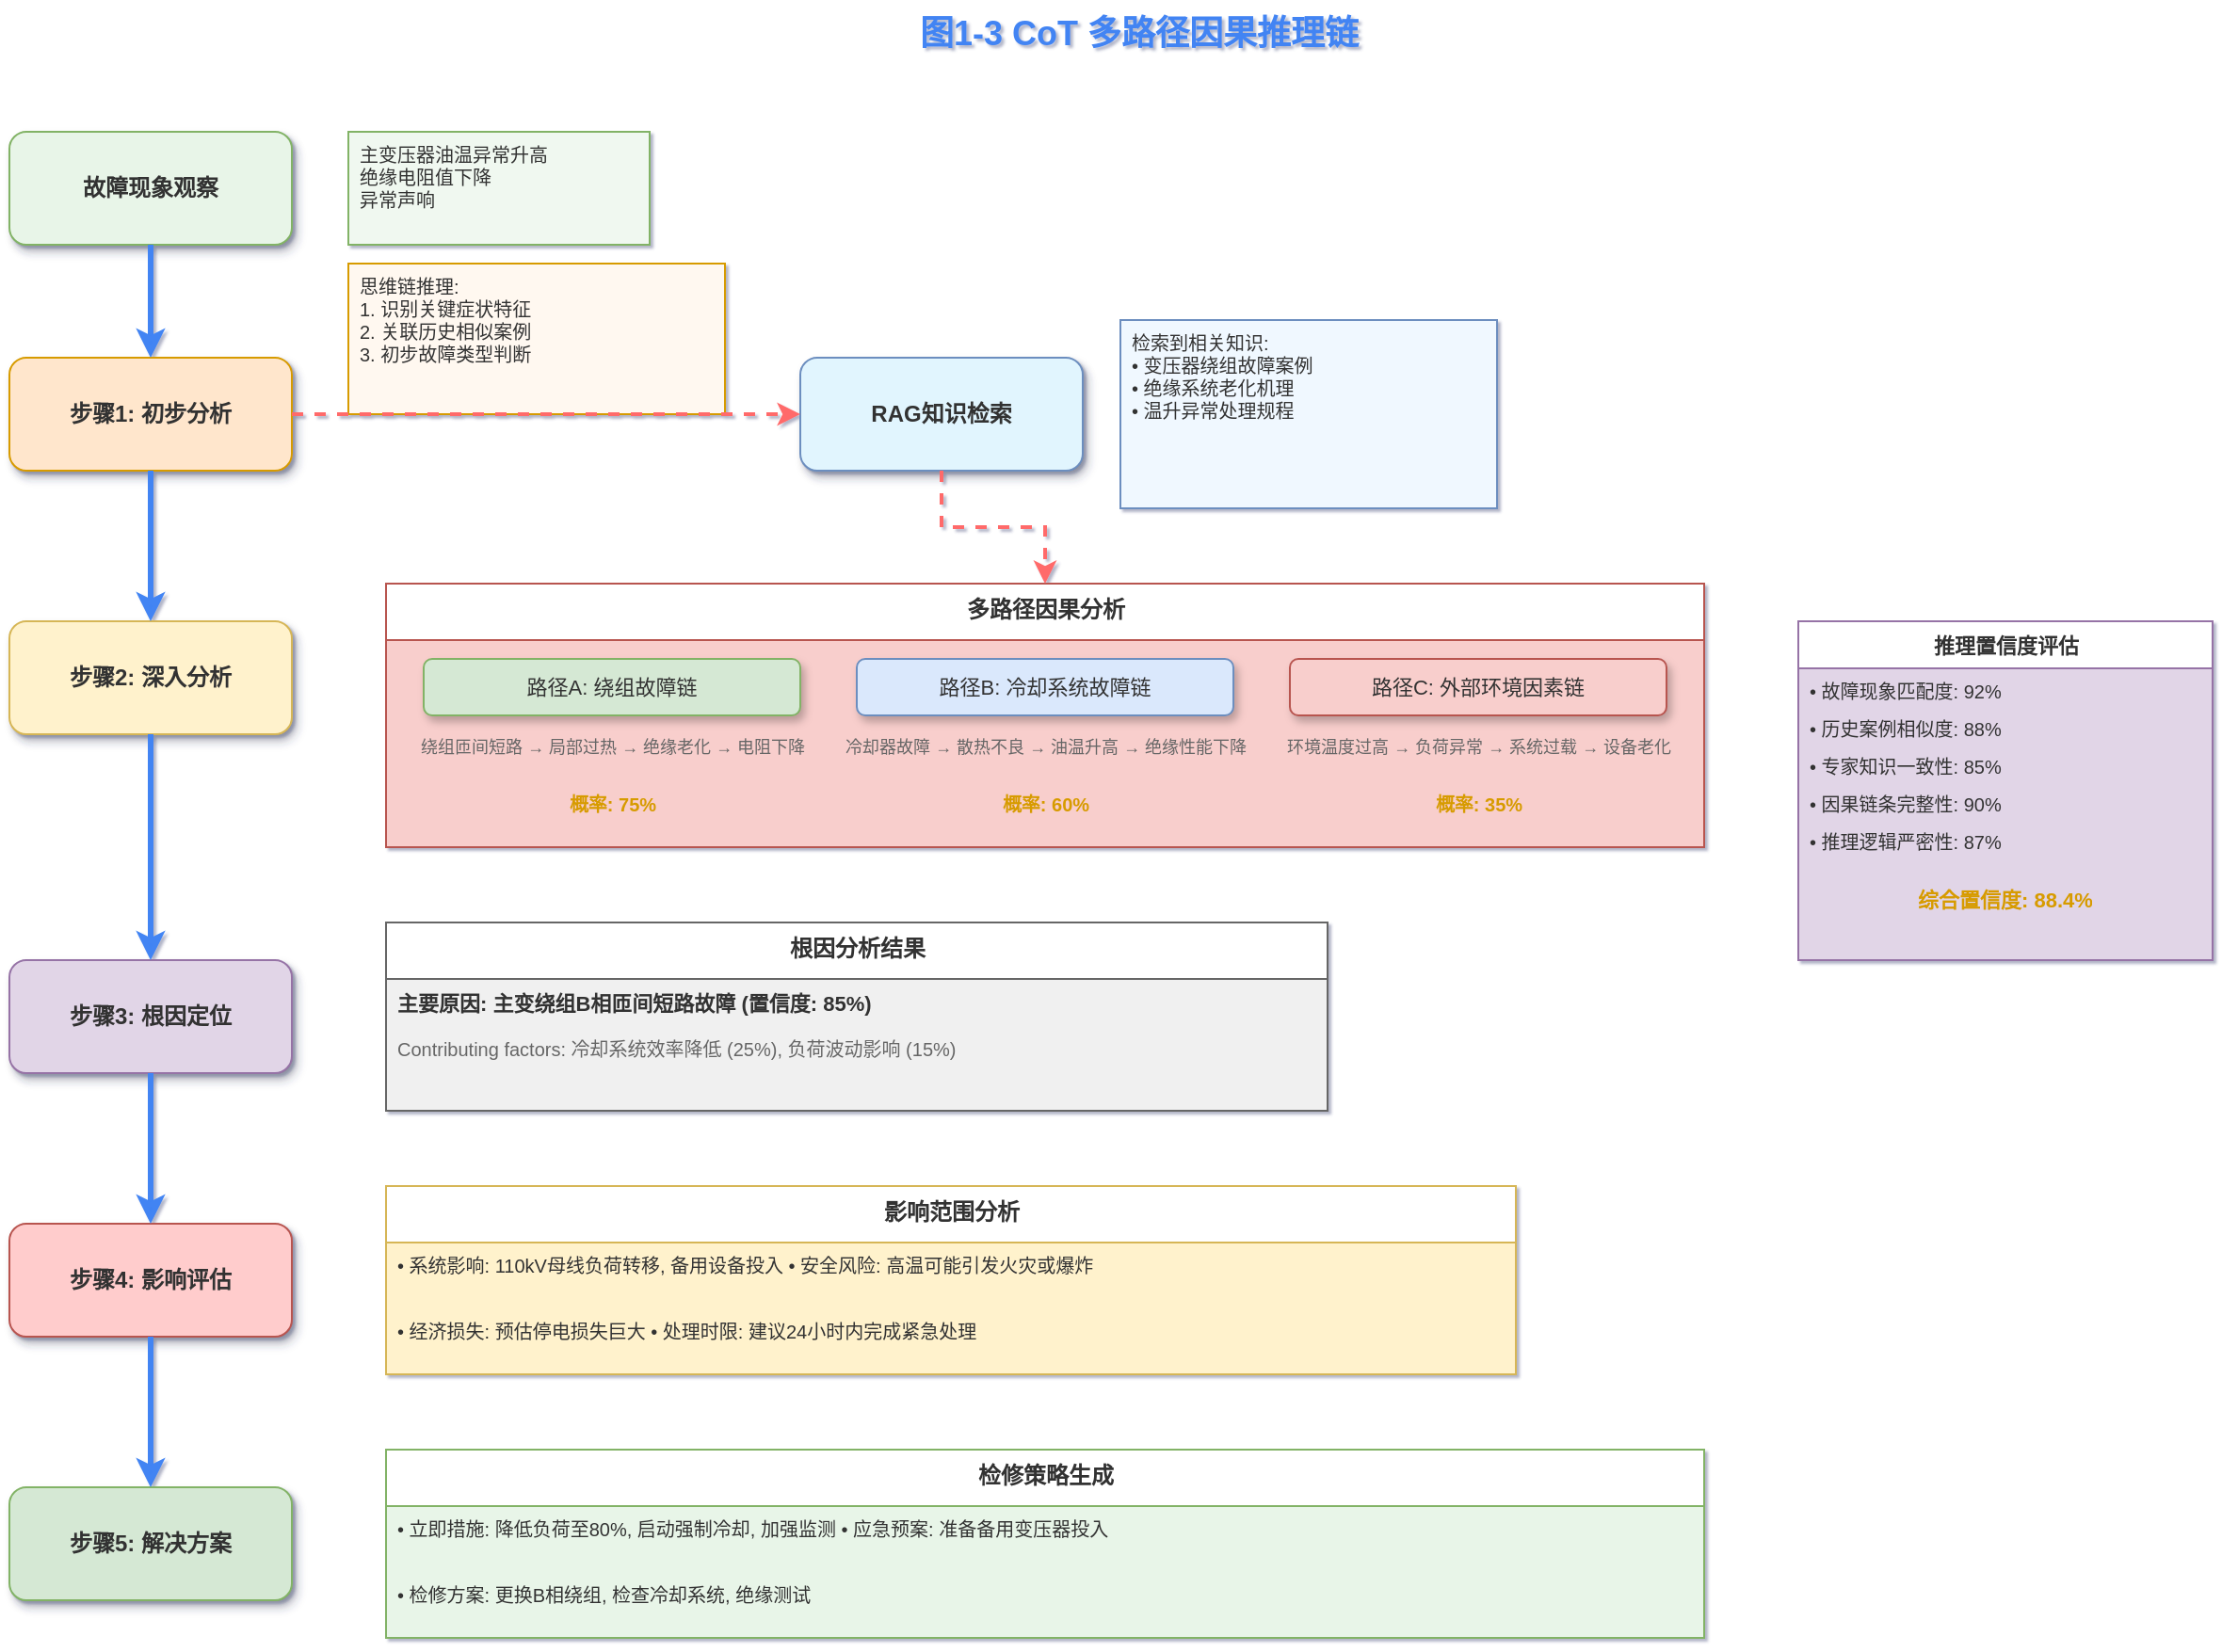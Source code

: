 <mxfile>
    <diagram name="CoT多路径因果推理链" id="cot-reasoning">
        <mxGraphModel dx="670" dy="464" grid="1" gridSize="10" guides="1" tooltips="1" connect="1" arrows="1" fold="1" page="1" pageScale="1" pageWidth="1400" pageHeight="900" math="0" shadow="1">
            <root>
                <mxCell id="0"/>
                <mxCell id="1" parent="0"/>
                <mxCell id="title" value="图1-3 CoT 多路径因果推理链" style="text;html=1;strokeColor=none;fillColor=none;align=center;verticalAlign=middle;whiteSpace=wrap;rounded=0;fontSize=18;fontStyle=1;fontColor=#4284F3;" parent="1" vertex="1">
                    <mxGeometry x="550" y="30" width="300" height="35" as="geometry"/>
                </mxCell>
                <mxCell id="fault_input" value="故障现象观察" style="rounded=1;whiteSpace=wrap;html=1;fillColor=#E8F5E8;strokeColor=#82B366;fontColor=#333333;fontSize=12;fontStyle=1;shadow=1;" parent="1" vertex="1">
                    <mxGeometry x="100" y="100" width="150" height="60" as="geometry"/>
                </mxCell>
                <mxCell id="fault_detail" value="主变压器油温异常升高&#xa;绝缘电阻值下降&#xa;异常声响" style="text;html=1;strokeColor=#82B366;fillColor=#F0F8F0;spacingLeft=4;spacingRight=4;whiteSpace=wrap;overflow=hidden;rotatable=0;fontSize=10;fontColor=#333333;align=left;" parent="1" vertex="1">
                    <mxGeometry x="280" y="100" width="160" height="60" as="geometry"/>
                </mxCell>
                <mxCell id="step1" value="步骤1: 初步分析" style="rounded=1;whiteSpace=wrap;html=1;fillColor=#FFE6CC;strokeColor=#D79B00;fontColor=#333333;fontSize=12;fontStyle=1;shadow=1;" parent="1" vertex="1">
                    <mxGeometry x="100" y="220" width="150" height="60" as="geometry"/>
                </mxCell>
                <mxCell id="step1_thinking" value="思维链推理:&#xa;1. 识别关键症状特征&#xa;2. 关联历史相似案例&#xa;3. 初步故障类型判断" style="text;html=1;strokeColor=#D79B00;fillColor=#FFF8F0;spacingLeft=4;spacingRight=4;whiteSpace=wrap;overflow=hidden;rotatable=0;fontSize=10;fontColor=#333333;align=left;" parent="1" vertex="1">
                    <mxGeometry x="280" y="170" width="200" height="80" as="geometry"/>
                </mxCell>
                <mxCell id="rag_retrieval" value="RAG知识检索" style="rounded=1;whiteSpace=wrap;html=1;fillColor=#E1F5FE;strokeColor=#6C8EBF;fontColor=#333333;fontSize=12;fontStyle=1;shadow=1;" parent="1" vertex="1">
                    <mxGeometry x="520" y="220" width="150" height="60" as="geometry"/>
                </mxCell>
                <mxCell id="rag_knowledge" value="检索到相关知识:&#xa;• 变压器绕组故障案例&#xa;• 绝缘系统老化机理&#xa;• 温升异常处理规程" style="text;html=1;strokeColor=#6C8EBF;fillColor=#F0F8FF;spacingLeft=4;spacingRight=4;whiteSpace=wrap;overflow=hidden;rotatable=0;fontSize=10;fontColor=#333333;align=left;" parent="1" vertex="1">
                    <mxGeometry x="690" y="200" width="200" height="100" as="geometry"/>
                </mxCell>
                <mxCell id="step2" value="步骤2: 深入分析" style="rounded=1;whiteSpace=wrap;html=1;fillColor=#FFF2CC;strokeColor=#D6B656;fontColor=#333333;fontSize=12;fontStyle=1;shadow=1;" parent="1" vertex="1">
                    <mxGeometry x="100" y="360" width="150" height="60" as="geometry"/>
                </mxCell>
                <mxCell id="path_container" value="多路径因果分析" style="swimlane;html=1;fontStyle=1;align=center;verticalAlign=top;childLayout=stackLayout;horizontal=1;startSize=30;horizontalStack=0;resizeParent=1;resizeLast=0;collapsible=0;marginBottom=0;swimlaneFillColor=#F8CECC;strokeColor=#B85450;fontColor=#333333;fontSize=12;" parent="1" vertex="1">
                    <mxGeometry x="300" y="340" width="700" height="140" as="geometry"/>
                </mxCell>
                <mxCell id="pathA" value="路径A: 绕组故障链" style="rounded=1;whiteSpace=wrap;html=1;fillColor=#D5E8D4;strokeColor=#82B366;fontColor=#333333;fontSize=11;shadow=1;" parent="path_container" vertex="1">
                    <mxGeometry x="20" y="40" width="200" height="30" as="geometry"/>
                </mxCell>
                <mxCell id="pathA_detail" value="绕组匝间短路 → 局部过热 → 绝缘老化 → 电阻下降" style="text;html=1;strokeColor=none;fillColor=none;fontSize=9;fontColor=#666666;align=center;" parent="path_container" vertex="1">
                    <mxGeometry x="20" y="75" width="200" height="25" as="geometry"/>
                </mxCell>
                <mxCell id="pathB" value="路径B: 冷却系统故障链" style="rounded=1;whiteSpace=wrap;html=1;fillColor=#DAE8FC;strokeColor=#6C8EBF;fontColor=#333333;fontSize=11;shadow=1;" parent="path_container" vertex="1">
                    <mxGeometry x="250" y="40" width="200" height="30" as="geometry"/>
                </mxCell>
                <mxCell id="pathB_detail" value="冷却器故障 → 散热不良 → 油温升高 → 绝缘性能下降" style="text;html=1;strokeColor=none;fillColor=none;fontSize=9;fontColor=#666666;align=center;" parent="path_container" vertex="1">
                    <mxGeometry x="250" y="75" width="200" height="25" as="geometry"/>
                </mxCell>
                <mxCell id="pathC" value="路径C: 外部环境因素链" style="rounded=1;whiteSpace=wrap;html=1;fillColor=#F8CECC;strokeColor=#B85450;fontColor=#333333;fontSize=11;shadow=1;" parent="path_container" vertex="1">
                    <mxGeometry x="480" y="40" width="200" height="30" as="geometry"/>
                </mxCell>
                <mxCell id="pathC_detail" value="环境温度过高 → 负荷异常 → 系统过载 → 设备老化" style="text;html=1;strokeColor=none;fillColor=none;fontSize=9;fontColor=#666666;align=center;" parent="path_container" vertex="1">
                    <mxGeometry x="480" y="75" width="200" height="25" as="geometry"/>
                </mxCell>
                <mxCell id="prob_A" value="概率: 75%" style="text;html=1;strokeColor=none;fillColor=none;fontSize=10;fontColor=#D79B00;fontStyle=1;align=center;" parent="path_container" vertex="1">
                    <mxGeometry x="20" y="105" width="200" height="20" as="geometry"/>
                </mxCell>
                <mxCell id="prob_B" value="概率: 60%" style="text;html=1;strokeColor=none;fillColor=none;fontSize=10;fontColor=#D79B00;fontStyle=1;align=center;" parent="path_container" vertex="1">
                    <mxGeometry x="250" y="105" width="200" height="20" as="geometry"/>
                </mxCell>
                <mxCell id="prob_C" value="概率: 35%" style="text;html=1;strokeColor=none;fillColor=none;fontSize=10;fontColor=#D79B00;fontStyle=1;align=center;" parent="path_container" vertex="1">
                    <mxGeometry x="480" y="105" width="200" height="20" as="geometry"/>
                </mxCell>
                <mxCell id="step3" value="步骤3: 根因定位" style="rounded=1;whiteSpace=wrap;html=1;fillColor=#E1D5E7;strokeColor=#9673A6;fontColor=#333333;fontSize=12;fontStyle=1;shadow=1;" parent="1" vertex="1">
                    <mxGeometry x="100" y="540" width="150" height="60" as="geometry"/>
                </mxCell>
                <mxCell id="root_cause" value="根因分析结果" style="swimlane;html=1;fontStyle=1;align=center;verticalAlign=top;childLayout=stackLayout;horizontal=1;startSize=30;horizontalStack=0;resizeParent=1;resizeLast=0;collapsible=0;marginBottom=0;swimlaneFillColor=#F0F0F0;strokeColor=#666666;fontColor=#333333;fontSize=12;" parent="1" vertex="1">
                    <mxGeometry x="300" y="520" width="500" height="100" as="geometry"/>
                </mxCell>
                <mxCell id="primary_cause" value="主要原因: 主变绕组B相匝间短路故障 (置信度: 85%)" style="text;html=1;strokeColor=none;fillColor=none;spacingLeft=4;spacingRight=4;whiteSpace=wrap;overflow=hidden;rotatable=0;fontSize=11;fontColor=#333333;fontStyle=1;" parent="root_cause" vertex="1">
                    <mxGeometry y="30" width="500" height="25" as="geometry"/>
                </mxCell>
                <mxCell id="contributing_factors" value="Contributing factors: 冷却系统效率降低 (25%), 负荷波动影响 (15%)" style="text;html=1;strokeColor=none;fillColor=none;spacingLeft=4;spacingRight=4;whiteSpace=wrap;overflow=hidden;rotatable=0;fontSize=10;fontColor=#666666;" parent="root_cause" vertex="1">
                    <mxGeometry y="55" width="500" height="25" as="geometry"/>
                </mxCell>
                <mxCell id="step4" value="步骤4: 影响评估" style="rounded=1;whiteSpace=wrap;html=1;fillColor=#FFCCCC;strokeColor=#B85450;fontColor=#333333;fontSize=12;fontStyle=1;shadow=1;" parent="1" vertex="1">
                    <mxGeometry x="100" y="680" width="150" height="60" as="geometry"/>
                </mxCell>
                <mxCell id="impact_analysis" value="影响范围分析" style="swimlane;html=1;fontStyle=1;align=center;verticalAlign=top;childLayout=stackLayout;horizontal=1;startSize=30;horizontalStack=0;resizeParent=1;resizeLast=0;collapsible=0;marginBottom=0;swimlaneFillColor=#FFF2CC;strokeColor=#D6B656;fontColor=#333333;fontSize=12;" parent="1" vertex="1">
                    <mxGeometry x="300" y="660" width="600" height="100" as="geometry"/>
                </mxCell>
                <mxCell id="system_impact" value="• 系统影响: 110kV母线负荷转移, 备用设备投入   • 安全风险: 高温可能引发火灾或爆炸" style="text;html=1;strokeColor=none;fillColor=none;spacingLeft=4;spacingRight=4;whiteSpace=wrap;overflow=hidden;rotatable=0;fontSize=10;fontColor=#333333;" parent="impact_analysis" vertex="1">
                    <mxGeometry y="30" width="600" height="35" as="geometry"/>
                </mxCell>
                <mxCell id="economic_impact" value="• 经济损失: 预估停电损失巨大 • 处理时限: 建议24小时内完成紧急处理" style="text;html=1;strokeColor=none;fillColor=none;spacingLeft=4;spacingRight=4;whiteSpace=wrap;overflow=hidden;rotatable=0;fontSize=10;fontColor=#333333;" parent="impact_analysis" vertex="1">
                    <mxGeometry y="65" width="600" height="35" as="geometry"/>
                </mxCell>
                <mxCell id="step5" value="步骤5: 解决方案" style="rounded=1;whiteSpace=wrap;html=1;fillColor=#D5E8D4;strokeColor=#82B366;fontColor=#333333;fontSize=12;fontStyle=1;shadow=1;" parent="1" vertex="1">
                    <mxGeometry x="100" y="820" width="150" height="60" as="geometry"/>
                </mxCell>
                <mxCell id="solution_plan" value="检修策略生成" style="swimlane;html=1;fontStyle=1;align=center;verticalAlign=top;childLayout=stackLayout;horizontal=1;startSize=30;horizontalStack=0;resizeParent=1;resizeLast=0;collapsible=0;marginBottom=0;swimlaneFillColor=#E8F5E8;strokeColor=#82B366;fontColor=#333333;fontSize=12;" parent="1" vertex="1">
                    <mxGeometry x="300" y="800" width="700" height="100" as="geometry"/>
                </mxCell>
                <mxCell id="immediate_actions" value="• 立即措施: 降低负荷至80%, 启动强制冷却, 加强监测   • 应急预案: 准备备用变压器投入" style="text;html=1;strokeColor=none;fillColor=none;spacingLeft=4;spacingRight=4;whiteSpace=wrap;overflow=hidden;rotatable=0;fontSize=10;fontColor=#333333;" parent="solution_plan" vertex="1">
                    <mxGeometry y="30" width="700" height="35" as="geometry"/>
                </mxCell>
                <mxCell id="repair_plan" value="• 检修方案: 更换B相绕组, 检查冷却系统, 绝缘测试&amp;nbsp;" style="text;html=1;strokeColor=none;fillColor=none;spacingLeft=4;spacingRight=4;whiteSpace=wrap;overflow=hidden;rotatable=0;fontSize=10;fontColor=#333333;" parent="solution_plan" vertex="1">
                    <mxGeometry y="65" width="700" height="35" as="geometry"/>
                </mxCell>
                <mxCell id="flow1" style="edgeStyle=orthogonalEdgeStyle;rounded=0;orthogonalLoop=1;jettySize=auto;html=1;strokeColor=#4284F3;strokeWidth=3;endArrow=classic;" parent="1" source="fault_input" target="step1" edge="1">
                    <mxGeometry relative="1" as="geometry"/>
                </mxCell>
                <mxCell id="flow2" style="edgeStyle=orthogonalEdgeStyle;rounded=0;orthogonalLoop=1;jettySize=auto;html=1;strokeColor=#4284F3;strokeWidth=3;endArrow=classic;" parent="1" source="step1" target="step2" edge="1">
                    <mxGeometry relative="1" as="geometry"/>
                </mxCell>
                <mxCell id="flow3" style="edgeStyle=orthogonalEdgeStyle;rounded=0;orthogonalLoop=1;jettySize=auto;html=1;strokeColor=#4284F3;strokeWidth=3;endArrow=classic;" parent="1" source="step2" target="step3" edge="1">
                    <mxGeometry relative="1" as="geometry"/>
                </mxCell>
                <mxCell id="flow4" style="edgeStyle=orthogonalEdgeStyle;rounded=0;orthogonalLoop=1;jettySize=auto;html=1;strokeColor=#4284F3;strokeWidth=3;endArrow=classic;" parent="1" source="step3" target="step4" edge="1">
                    <mxGeometry relative="1" as="geometry"/>
                </mxCell>
                <mxCell id="flow5" style="edgeStyle=orthogonalEdgeStyle;rounded=0;orthogonalLoop=1;jettySize=auto;html=1;strokeColor=#4284F3;strokeWidth=3;endArrow=classic;" parent="1" source="step4" target="step5" edge="1">
                    <mxGeometry relative="1" as="geometry"/>
                </mxCell>
                <mxCell id="rag_enhance1" style="edgeStyle=orthogonalEdgeStyle;rounded=0;orthogonalLoop=1;jettySize=auto;html=1;strokeColor=#FF6B6B;strokeWidth=2;endArrow=classic;dashed=1;" parent="1" source="step1" target="rag_retrieval" edge="1">
                    <mxGeometry relative="1" as="geometry"/>
                </mxCell>
                <mxCell id="rag_enhance2" style="edgeStyle=orthogonalEdgeStyle;rounded=0;orthogonalLoop=1;jettySize=auto;html=1;strokeColor=#FF6B6B;strokeWidth=2;endArrow=classic;dashed=1;" parent="1" source="rag_retrieval" target="path_container" edge="1">
                    <mxGeometry relative="1" as="geometry">
                        <mxPoint x="595" y="300" as="sourcePoint"/>
                        <mxPoint x="650" y="340" as="targetPoint"/>
                    </mxGeometry>
                </mxCell>
                <mxCell id="confidence_indicator" value="推理置信度评估" style="swimlane;html=1;fontStyle=1;align=center;verticalAlign=top;childLayout=stackLayout;horizontal=1;startSize=25;horizontalStack=0;resizeParent=1;resizeLast=0;collapsible=0;marginBottom=0;swimlaneFillColor=#E1D5E7;strokeColor=#9673A6;fontColor=#333333;fontSize=11;" parent="1" vertex="1">
                    <mxGeometry x="1050" y="360" width="220" height="180" as="geometry"/>
                </mxCell>
                <mxCell id="conf1" value="• 故障现象匹配度: 92%" style="text;html=1;strokeColor=none;fillColor=none;spacingLeft=4;spacingRight=4;whiteSpace=wrap;overflow=hidden;rotatable=0;fontSize=10;fontColor=#333333;" parent="confidence_indicator" vertex="1">
                    <mxGeometry y="25" width="220" height="20" as="geometry"/>
                </mxCell>
                <mxCell id="conf2" value="• 历史案例相似度: 88%" style="text;html=1;strokeColor=none;fillColor=none;spacingLeft=4;spacingRight=4;whiteSpace=wrap;overflow=hidden;rotatable=0;fontSize=10;fontColor=#333333;" parent="confidence_indicator" vertex="1">
                    <mxGeometry y="45" width="220" height="20" as="geometry"/>
                </mxCell>
                <mxCell id="conf3" value="• 专家知识一致性: 85%" style="text;html=1;strokeColor=none;fillColor=none;spacingLeft=4;spacingRight=4;whiteSpace=wrap;overflow=hidden;rotatable=0;fontSize=10;fontColor=#333333;" parent="confidence_indicator" vertex="1">
                    <mxGeometry y="65" width="220" height="20" as="geometry"/>
                </mxCell>
                <mxCell id="conf4" value="• 因果链条完整性: 90%" style="text;html=1;strokeColor=none;fillColor=none;spacingLeft=4;spacingRight=4;whiteSpace=wrap;overflow=hidden;rotatable=0;fontSize=10;fontColor=#333333;" parent="confidence_indicator" vertex="1">
                    <mxGeometry y="85" width="220" height="20" as="geometry"/>
                </mxCell>
                <mxCell id="conf5" value="• 推理逻辑严密性: 87%" style="text;html=1;strokeColor=none;fillColor=none;spacingLeft=4;spacingRight=4;whiteSpace=wrap;overflow=hidden;rotatable=0;fontSize=10;fontColor=#333333;" parent="confidence_indicator" vertex="1">
                    <mxGeometry y="105" width="220" height="20" as="geometry"/>
                </mxCell>
                <mxCell id="overall_conf" value="综合置信度: 88.4%" style="text;html=1;strokeColor=none;fillColor=none;spacingLeft=4;spacingRight=4;whiteSpace=wrap;overflow=hidden;rotatable=0;fontSize=11;fontColor=#D79B00;fontStyle=1;align=center;" parent="confidence_indicator" vertex="1">
                    <mxGeometry y="135" width="220" height="25" as="geometry"/>
                </mxCell>
            </root>
        </mxGraphModel>
    </diagram>
</mxfile>